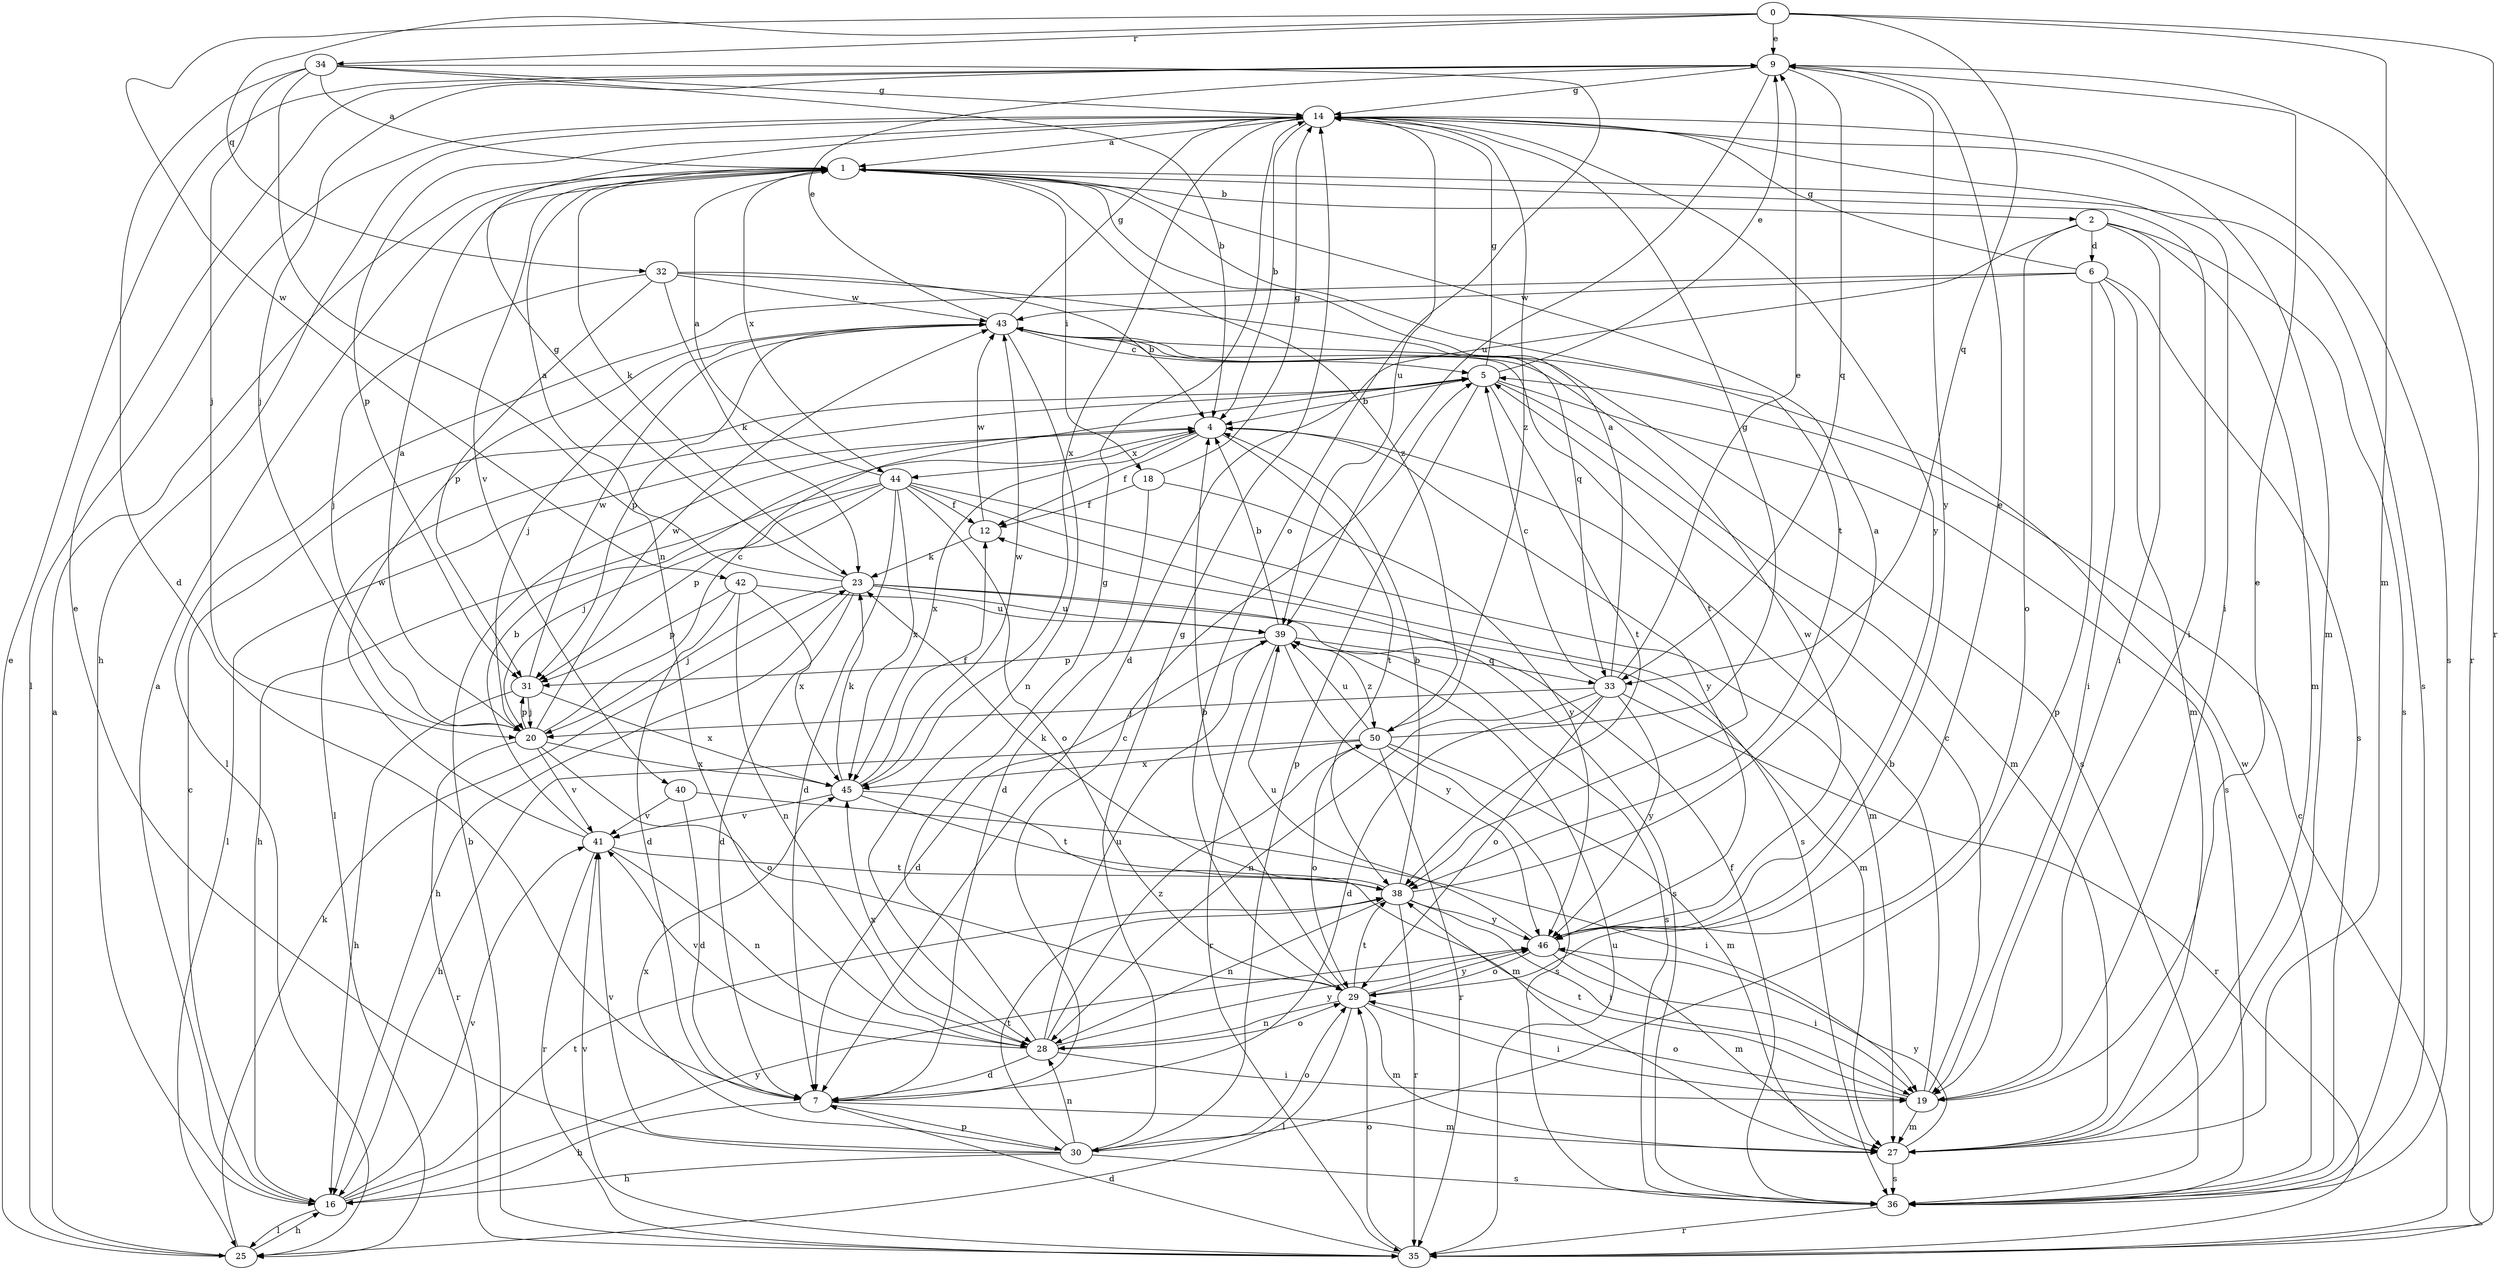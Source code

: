 strict digraph  {
0;
1;
2;
4;
5;
6;
7;
9;
12;
14;
16;
18;
19;
20;
23;
25;
27;
28;
29;
30;
31;
32;
33;
34;
35;
36;
38;
39;
40;
41;
42;
43;
44;
45;
46;
50;
0 -> 9  [label=e];
0 -> 27  [label=m];
0 -> 32  [label=q];
0 -> 33  [label=q];
0 -> 34  [label=r];
0 -> 35  [label=r];
0 -> 42  [label=w];
1 -> 2  [label=b];
1 -> 18  [label=i];
1 -> 19  [label=i];
1 -> 23  [label=k];
1 -> 36  [label=s];
1 -> 38  [label=t];
1 -> 40  [label=v];
1 -> 44  [label=x];
1 -> 50  [label=z];
2 -> 6  [label=d];
2 -> 7  [label=d];
2 -> 19  [label=i];
2 -> 27  [label=m];
2 -> 29  [label=o];
2 -> 36  [label=s];
4 -> 12  [label=f];
4 -> 25  [label=l];
4 -> 38  [label=t];
4 -> 44  [label=x];
4 -> 45  [label=x];
4 -> 46  [label=y];
5 -> 4  [label=b];
5 -> 9  [label=e];
5 -> 14  [label=g];
5 -> 25  [label=l];
5 -> 27  [label=m];
5 -> 30  [label=p];
5 -> 36  [label=s];
5 -> 38  [label=t];
6 -> 14  [label=g];
6 -> 19  [label=i];
6 -> 25  [label=l];
6 -> 27  [label=m];
6 -> 30  [label=p];
6 -> 36  [label=s];
6 -> 43  [label=w];
7 -> 5  [label=c];
7 -> 16  [label=h];
7 -> 27  [label=m];
7 -> 30  [label=p];
9 -> 14  [label=g];
9 -> 20  [label=j];
9 -> 33  [label=q];
9 -> 35  [label=r];
9 -> 39  [label=u];
9 -> 46  [label=y];
12 -> 23  [label=k];
12 -> 43  [label=w];
14 -> 1  [label=a];
14 -> 4  [label=b];
14 -> 16  [label=h];
14 -> 19  [label=i];
14 -> 25  [label=l];
14 -> 27  [label=m];
14 -> 31  [label=p];
14 -> 36  [label=s];
14 -> 39  [label=u];
14 -> 45  [label=x];
14 -> 46  [label=y];
14 -> 50  [label=z];
16 -> 1  [label=a];
16 -> 5  [label=c];
16 -> 25  [label=l];
16 -> 38  [label=t];
16 -> 41  [label=v];
16 -> 46  [label=y];
18 -> 7  [label=d];
18 -> 12  [label=f];
18 -> 14  [label=g];
18 -> 46  [label=y];
19 -> 4  [label=b];
19 -> 5  [label=c];
19 -> 9  [label=e];
19 -> 27  [label=m];
19 -> 29  [label=o];
19 -> 38  [label=t];
20 -> 1  [label=a];
20 -> 5  [label=c];
20 -> 29  [label=o];
20 -> 31  [label=p];
20 -> 35  [label=r];
20 -> 41  [label=v];
20 -> 43  [label=w];
20 -> 45  [label=x];
23 -> 1  [label=a];
23 -> 7  [label=d];
23 -> 14  [label=g];
23 -> 16  [label=h];
23 -> 20  [label=j];
23 -> 27  [label=m];
23 -> 36  [label=s];
23 -> 39  [label=u];
25 -> 1  [label=a];
25 -> 9  [label=e];
25 -> 16  [label=h];
25 -> 23  [label=k];
27 -> 36  [label=s];
27 -> 46  [label=y];
28 -> 7  [label=d];
28 -> 14  [label=g];
28 -> 19  [label=i];
28 -> 29  [label=o];
28 -> 39  [label=u];
28 -> 41  [label=v];
28 -> 45  [label=x];
28 -> 46  [label=y];
28 -> 50  [label=z];
29 -> 4  [label=b];
29 -> 19  [label=i];
29 -> 25  [label=l];
29 -> 27  [label=m];
29 -> 28  [label=n];
29 -> 38  [label=t];
29 -> 46  [label=y];
30 -> 9  [label=e];
30 -> 14  [label=g];
30 -> 16  [label=h];
30 -> 28  [label=n];
30 -> 29  [label=o];
30 -> 36  [label=s];
30 -> 38  [label=t];
30 -> 41  [label=v];
30 -> 45  [label=x];
31 -> 16  [label=h];
31 -> 20  [label=j];
31 -> 43  [label=w];
31 -> 45  [label=x];
32 -> 4  [label=b];
32 -> 20  [label=j];
32 -> 23  [label=k];
32 -> 31  [label=p];
32 -> 33  [label=q];
32 -> 43  [label=w];
33 -> 1  [label=a];
33 -> 5  [label=c];
33 -> 7  [label=d];
33 -> 9  [label=e];
33 -> 20  [label=j];
33 -> 28  [label=n];
33 -> 29  [label=o];
33 -> 35  [label=r];
33 -> 46  [label=y];
34 -> 1  [label=a];
34 -> 4  [label=b];
34 -> 7  [label=d];
34 -> 14  [label=g];
34 -> 20  [label=j];
34 -> 28  [label=n];
34 -> 29  [label=o];
35 -> 4  [label=b];
35 -> 5  [label=c];
35 -> 7  [label=d];
35 -> 29  [label=o];
35 -> 39  [label=u];
35 -> 41  [label=v];
36 -> 12  [label=f];
36 -> 35  [label=r];
36 -> 43  [label=w];
38 -> 1  [label=a];
38 -> 4  [label=b];
38 -> 19  [label=i];
38 -> 23  [label=k];
38 -> 28  [label=n];
38 -> 35  [label=r];
38 -> 46  [label=y];
39 -> 4  [label=b];
39 -> 7  [label=d];
39 -> 31  [label=p];
39 -> 33  [label=q];
39 -> 35  [label=r];
39 -> 36  [label=s];
39 -> 46  [label=y];
39 -> 50  [label=z];
40 -> 7  [label=d];
40 -> 19  [label=i];
40 -> 41  [label=v];
41 -> 4  [label=b];
41 -> 28  [label=n];
41 -> 35  [label=r];
41 -> 38  [label=t];
41 -> 43  [label=w];
42 -> 7  [label=d];
42 -> 28  [label=n];
42 -> 31  [label=p];
42 -> 39  [label=u];
42 -> 45  [label=x];
43 -> 5  [label=c];
43 -> 9  [label=e];
43 -> 14  [label=g];
43 -> 20  [label=j];
43 -> 28  [label=n];
43 -> 31  [label=p];
43 -> 36  [label=s];
43 -> 38  [label=t];
44 -> 1  [label=a];
44 -> 7  [label=d];
44 -> 12  [label=f];
44 -> 16  [label=h];
44 -> 20  [label=j];
44 -> 27  [label=m];
44 -> 29  [label=o];
44 -> 31  [label=p];
44 -> 36  [label=s];
44 -> 45  [label=x];
45 -> 12  [label=f];
45 -> 23  [label=k];
45 -> 27  [label=m];
45 -> 38  [label=t];
45 -> 41  [label=v];
45 -> 43  [label=w];
46 -> 9  [label=e];
46 -> 19  [label=i];
46 -> 27  [label=m];
46 -> 29  [label=o];
46 -> 39  [label=u];
46 -> 43  [label=w];
50 -> 14  [label=g];
50 -> 16  [label=h];
50 -> 27  [label=m];
50 -> 29  [label=o];
50 -> 35  [label=r];
50 -> 36  [label=s];
50 -> 39  [label=u];
50 -> 45  [label=x];
}
